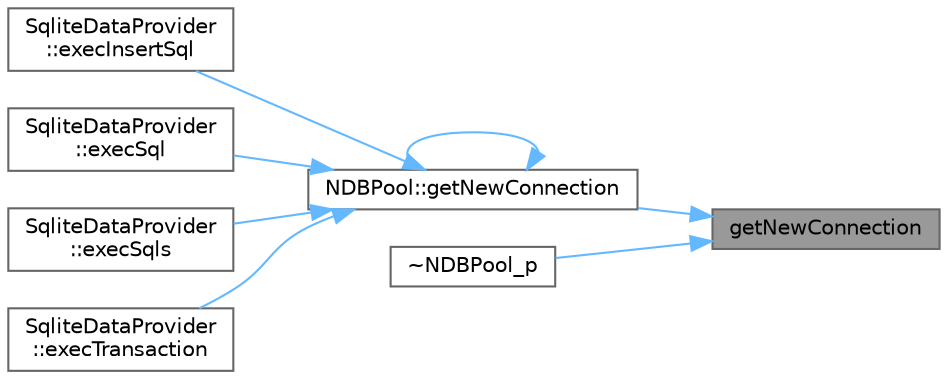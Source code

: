 digraph "getNewConnection"
{
 // LATEX_PDF_SIZE
  bgcolor="transparent";
  edge [fontname=Helvetica,fontsize=10,labelfontname=Helvetica,labelfontsize=10];
  node [fontname=Helvetica,fontsize=10,shape=box,height=0.2,width=0.4];
  rankdir="RL";
  Node1 [id="Node000001",label="getNewConnection",height=0.2,width=0.4,color="gray40", fillcolor="grey60", style="filled", fontcolor="black",tooltip="getNewConnection 获取一个数据库连接(名字存在则复用，不存在则创建)"];
  Node1 -> Node2 [id="edge1_Node000001_Node000002",dir="back",color="steelblue1",style="solid",tooltip=" "];
  Node2 [id="Node000002",label="NDBPool::getNewConnection",height=0.2,width=0.4,color="grey40", fillcolor="white", style="filled",URL="$class_n_d_b_pool.html#a319089d0c9d3f95cfd551d12382876b0",tooltip="getNewConnection getNewConnection 获取一个可用的连接链接"];
  Node2 -> Node3 [id="edge2_Node000002_Node000003",dir="back",color="steelblue1",style="solid",tooltip=" "];
  Node3 [id="Node000003",label="SqliteDataProvider\l::execInsertSql",height=0.2,width=0.4,color="grey40", fillcolor="white", style="filled",URL="$class_sqlite_data_provider.html#a102af10cf2fd7c80c746e0375908cfeb",tooltip="SqliteDataProvider::execInsertSql 执行sql的insert语句"];
  Node2 -> Node4 [id="edge3_Node000002_Node000004",dir="back",color="steelblue1",style="solid",tooltip=" "];
  Node4 [id="Node000004",label="SqliteDataProvider\l::execSql",height=0.2,width=0.4,color="grey40", fillcolor="white", style="filled",URL="$class_sqlite_data_provider.html#a323ab4214f61bc5495305c1dba9b4206",tooltip="执行SQL语句"];
  Node2 -> Node5 [id="edge4_Node000002_Node000005",dir="back",color="steelblue1",style="solid",tooltip=" "];
  Node5 [id="Node000005",label="SqliteDataProvider\l::execSqls",height=0.2,width=0.4,color="grey40", fillcolor="white", style="filled",URL="$class_sqlite_data_provider.html#a516e61593f0a15f321f498a6cc7a507a",tooltip="SqliteDataProvider::execSqls 执行多条语句"];
  Node2 -> Node6 [id="edge5_Node000002_Node000006",dir="back",color="steelblue1",style="solid",tooltip=" "];
  Node6 [id="Node000006",label="SqliteDataProvider\l::execTransaction",height=0.2,width=0.4,color="grey40", fillcolor="white", style="filled",URL="$class_sqlite_data_provider.html#a2742764c099329da23a3d8c8d2794cc0",tooltip="execTransaction 执行事务"];
  Node2 -> Node2 [id="edge6_Node000002_Node000002",dir="back",color="steelblue1",style="solid",tooltip=" "];
  Node1 -> Node7 [id="edge7_Node000001_Node000007",dir="back",color="steelblue1",style="solid",tooltip=" "];
  Node7 [id="Node000007",label="~NDBPool_p",height=0.2,width=0.4,color="grey40", fillcolor="white", style="filled",URL="$class_n_d_b_pool__p.html#ae4873b004503756edb54913d553dc78e",tooltip="析构函数"];
}
